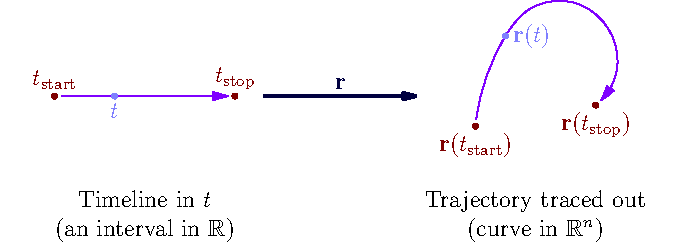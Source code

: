 size(12cm);
usepackage("amsmath");
usepackage("amssymb");

draw((-8,0)--(-2,0), purple, EndArrow, Margins);
dot("$t_{\text{start}}$", (-8,0), dir(90), brown);
dot("$t_{\text{stop}}$", (-2,0), dir(90), brown);
dot("$t$", (-6,0), dir(-90), lightblue);

label(minipage("\centering Timeline in $t$ \\ (an interval in $\mathbb{R}$)", 5cm), (-5,-4));
label(minipage("\centering Trajectory traced out \\ (curve in $\mathbb{R}^n$)", 5cm), (8,-4));

draw((-1,0)--(4,0), darkblue+1.5, EndArrow(6));
label("$\mathbf{r}$", (1.5,0), dir(90), darkblue);

draw((6,-1)..(7,2)..(8,3)..(10,-0.3), purple, EndArrow, Margins);
dot("$\mathbf{r}(t_{\text{start}})$", (6,-1), dir(-90), brown);
dot("$\mathbf{r}(t_{\text{stop}})$", (10,-0.3), dir(-90), brown);
dot("$\mathbf{r}(t)$", (7,2), dir(0), lightblue);
